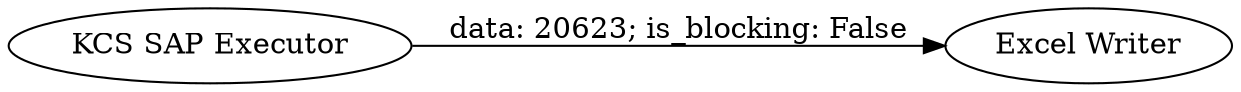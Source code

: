 digraph {
	"-2623175287446954463_2" [label="Excel Writer"]
	"-2623175287446954463_1" [label="KCS SAP Executor"]
	"-2623175287446954463_1" -> "-2623175287446954463_2" [label="data: 20623; is_blocking: False"]
	rankdir=LR
}
